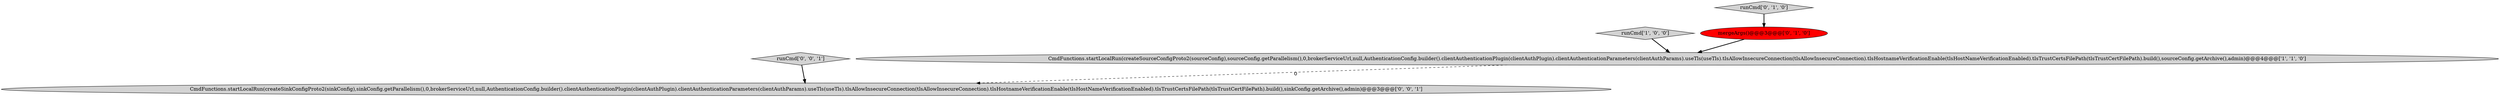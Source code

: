digraph {
0 [style = filled, label = "CmdFunctions.startLocalRun(createSourceConfigProto2(sourceConfig),sourceConfig.getParallelism(),0,brokerServiceUrl,null,AuthenticationConfig.builder().clientAuthenticationPlugin(clientAuthPlugin).clientAuthenticationParameters(clientAuthParams).useTls(useTls).tlsAllowInsecureConnection(tlsAllowInsecureConnection).tlsHostnameVerificationEnable(tlsHostNameVerificationEnabled).tlsTrustCertsFilePath(tlsTrustCertFilePath).build(),sourceConfig.getArchive(),admin)@@@4@@@['1', '1', '0']", fillcolor = lightgray, shape = ellipse image = "AAA0AAABBB1BBB"];
1 [style = filled, label = "runCmd['1', '0', '0']", fillcolor = lightgray, shape = diamond image = "AAA0AAABBB1BBB"];
5 [style = filled, label = "runCmd['0', '0', '1']", fillcolor = lightgray, shape = diamond image = "AAA0AAABBB3BBB"];
4 [style = filled, label = "CmdFunctions.startLocalRun(createSinkConfigProto2(sinkConfig),sinkConfig.getParallelism(),0,brokerServiceUrl,null,AuthenticationConfig.builder().clientAuthenticationPlugin(clientAuthPlugin).clientAuthenticationParameters(clientAuthParams).useTls(useTls).tlsAllowInsecureConnection(tlsAllowInsecureConnection).tlsHostnameVerificationEnable(tlsHostNameVerificationEnabled).tlsTrustCertsFilePath(tlsTrustCertFilePath).build(),sinkConfig.getArchive(),admin)@@@3@@@['0', '0', '1']", fillcolor = lightgray, shape = ellipse image = "AAA0AAABBB3BBB"];
2 [style = filled, label = "mergeArgs()@@@3@@@['0', '1', '0']", fillcolor = red, shape = ellipse image = "AAA1AAABBB2BBB"];
3 [style = filled, label = "runCmd['0', '1', '0']", fillcolor = lightgray, shape = diamond image = "AAA0AAABBB2BBB"];
2->0 [style = bold, label=""];
0->4 [style = dashed, label="0"];
1->0 [style = bold, label=""];
3->2 [style = bold, label=""];
5->4 [style = bold, label=""];
}
